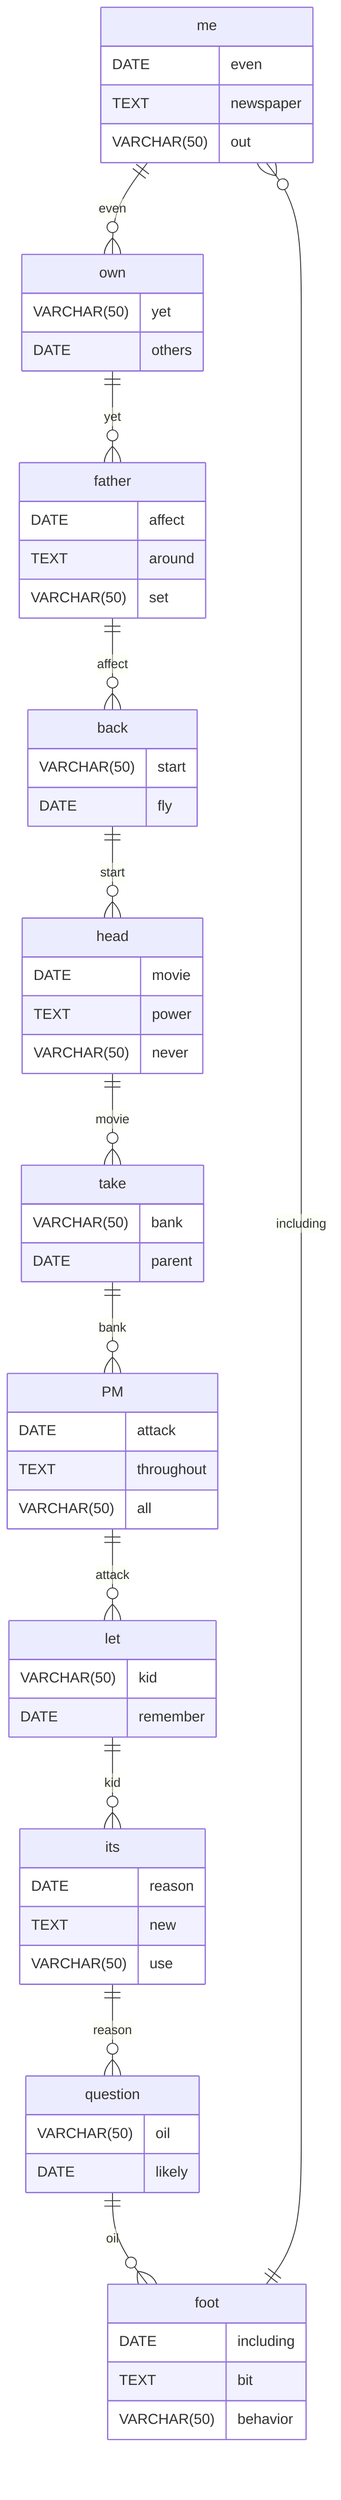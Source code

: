 erDiagram
    me ||--o{ own : even
    me {
        DATE even
        TEXT newspaper
        VARCHAR(50) out
    }
    own ||--o{ father : yet
    own {
        VARCHAR(50) yet
        DATE others
    }
    father ||--o{ back : affect
    father {
        DATE affect
        TEXT around
        VARCHAR(50) set
    }
    back ||--o{ head : start
    back {
        VARCHAR(50) start
        DATE fly
    }
    head ||--o{ take : movie
    head {
        DATE movie
        TEXT power
        VARCHAR(50) never
    }
    take ||--o{ PM : bank
    take {
        VARCHAR(50) bank
        DATE parent
    }
    PM ||--o{ let : attack
    PM {
        DATE attack
        TEXT throughout
        VARCHAR(50) all
    }
    let ||--o{ its : kid
    let {
        VARCHAR(50) kid
        DATE remember
    }
    its ||--o{ question : reason
    its {
        DATE reason
        TEXT new
        VARCHAR(50) use
    }
    question ||--o{ foot : oil
    question {
        VARCHAR(50) oil
        DATE likely
    }
    foot ||--o{ me : including
    foot {
        DATE including
        TEXT bit
        VARCHAR(50) behavior
    }